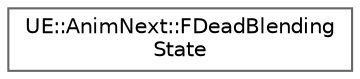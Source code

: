 digraph "Graphical Class Hierarchy"
{
 // INTERACTIVE_SVG=YES
 // LATEX_PDF_SIZE
  bgcolor="transparent";
  edge [fontname=Helvetica,fontsize=10,labelfontname=Helvetica,labelfontsize=10];
  node [fontname=Helvetica,fontsize=10,shape=box,height=0.2,width=0.4];
  rankdir="LR";
  Node0 [id="Node000000",label="UE::AnimNext::FDeadBlending\lState",height=0.2,width=0.4,color="grey40", fillcolor="white", style="filled",URL="$d0/ddf/structUE_1_1AnimNext_1_1FDeadBlendingState.html",tooltip="FDeadBlendingState."];
}
